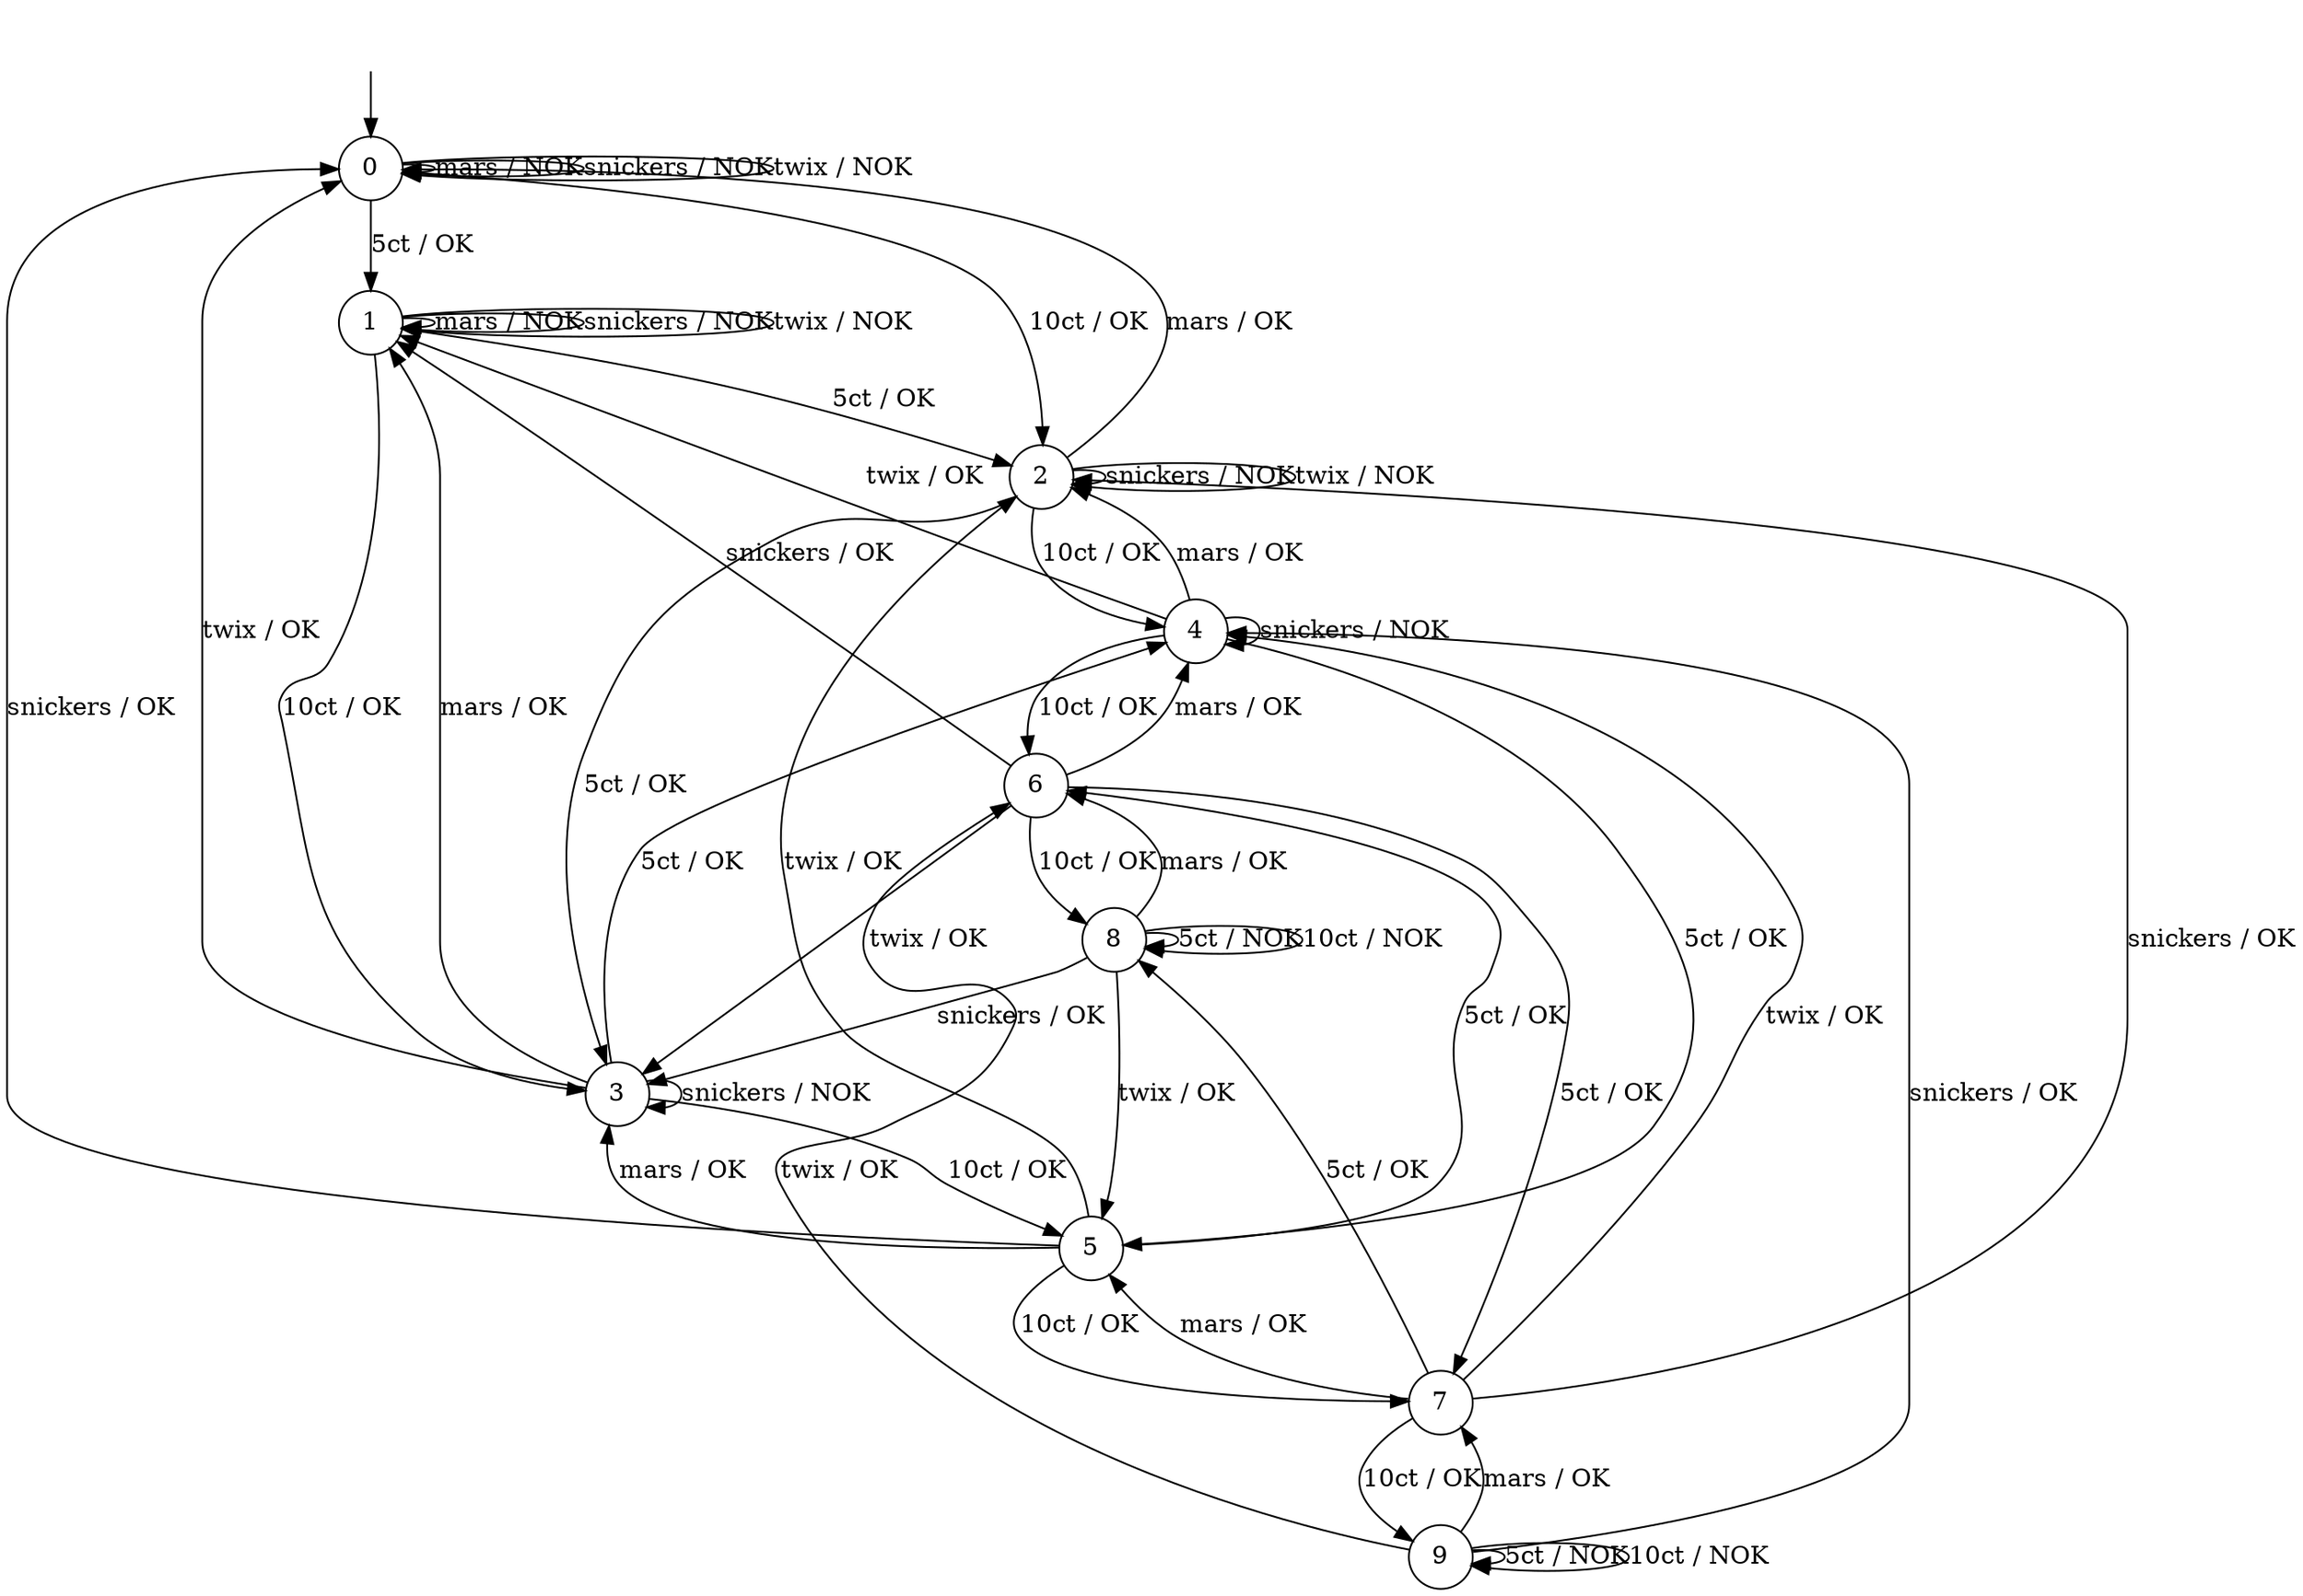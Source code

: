 digraph g {
__start0 [label="" shape="none"];

	s0 [shape="circle" label="0"];
	s1 [shape="circle" label="1"];
	s2 [shape="circle" label="2"];
	s3 [shape="circle" label="3"];
	s4 [shape="circle" label="4"];
	s5 [shape="circle" label="5"];
	s6 [shape="circle" label="6"];
	s7 [shape="circle" label="7"];
	s8 [shape="circle" label="8"];
	s9 [shape="circle" label="9"];
	s0 -> s1 [label="5ct / OK"];
	s0 -> s2 [label="10ct / OK"];
	s0 -> s0 [label="mars / NOK"];
	s0 -> s0 [label="snickers / NOK"];
	s0 -> s0 [label="twix / NOK"];
	s1 -> s2 [label="5ct / OK"];
	s1 -> s3 [label="10ct / OK"];
	s1 -> s1 [label="mars / NOK"];
	s1 -> s1 [label="snickers / NOK"];
	s1 -> s1 [label="twix / NOK"];
	s2 -> s3 [label="5ct / OK"];
	s2 -> s4 [label="10ct / OK"];
	s2 -> s0 [label="mars / OK"];
	s2 -> s2 [label="snickers / NOK"];
	s2 -> s2 [label="twix / NOK"];
	s3 -> s4 [label="5ct / OK"];
	s3 -> s5 [label="10ct / OK"];
	s3 -> s1 [label="mars / OK"];
	s3 -> s3 [label="snickers / NOK"];
	s3 -> s0 [label="twix / OK"];
	s4 -> s5 [label="5ct / OK"];
	s4 -> s6 [label="10ct / OK"];
	s4 -> s2 [label="mars / OK"];
	s4 -> s4 [label="snickers / NOK"];
	s4 -> s1 [label="twix / OK"];
	s5 -> s6 [label="5ct / OK"];
	s5 -> s7 [label="10ct / OK"];
	s5 -> s3 [label="mars / OK"];
	s5 -> s0 [label="snickers / OK"];
	s5 -> s2 [label="twix / OK"];
	s6 -> s7 [label="5ct / OK"];
	s6 -> s8 [label="10ct / OK"];
	s6 -> s4 [label="mars / OK"];
	s6 -> s1 [label="snickers / OK"];
	s6 -> s3 [label="twix / OK"];
	s7 -> s8 [label="5ct / OK"];
	s7 -> s9 [label="10ct / OK"];
	s7 -> s5 [label="mars / OK"];
	s7 -> s2 [label="snickers / OK"];
	s7 -> s4 [label="twix / OK"];
	s8 -> s8 [label="5ct / NOK"];
	s8 -> s8 [label="10ct / NOK"];
	s8 -> s6 [label="mars / OK"];
	s8 -> s3 [label="snickers / OK"];
	s8 -> s5 [label="twix / OK"];
	s9 -> s9 [label="5ct / NOK"];
	s9 -> s9 [label="10ct / NOK"];
	s9 -> s7 [label="mars / OK"];
	s9 -> s4 [label="snickers / OK"];
	s9 -> s6 [label="twix / OK"];

__start0 -> s0;
}
